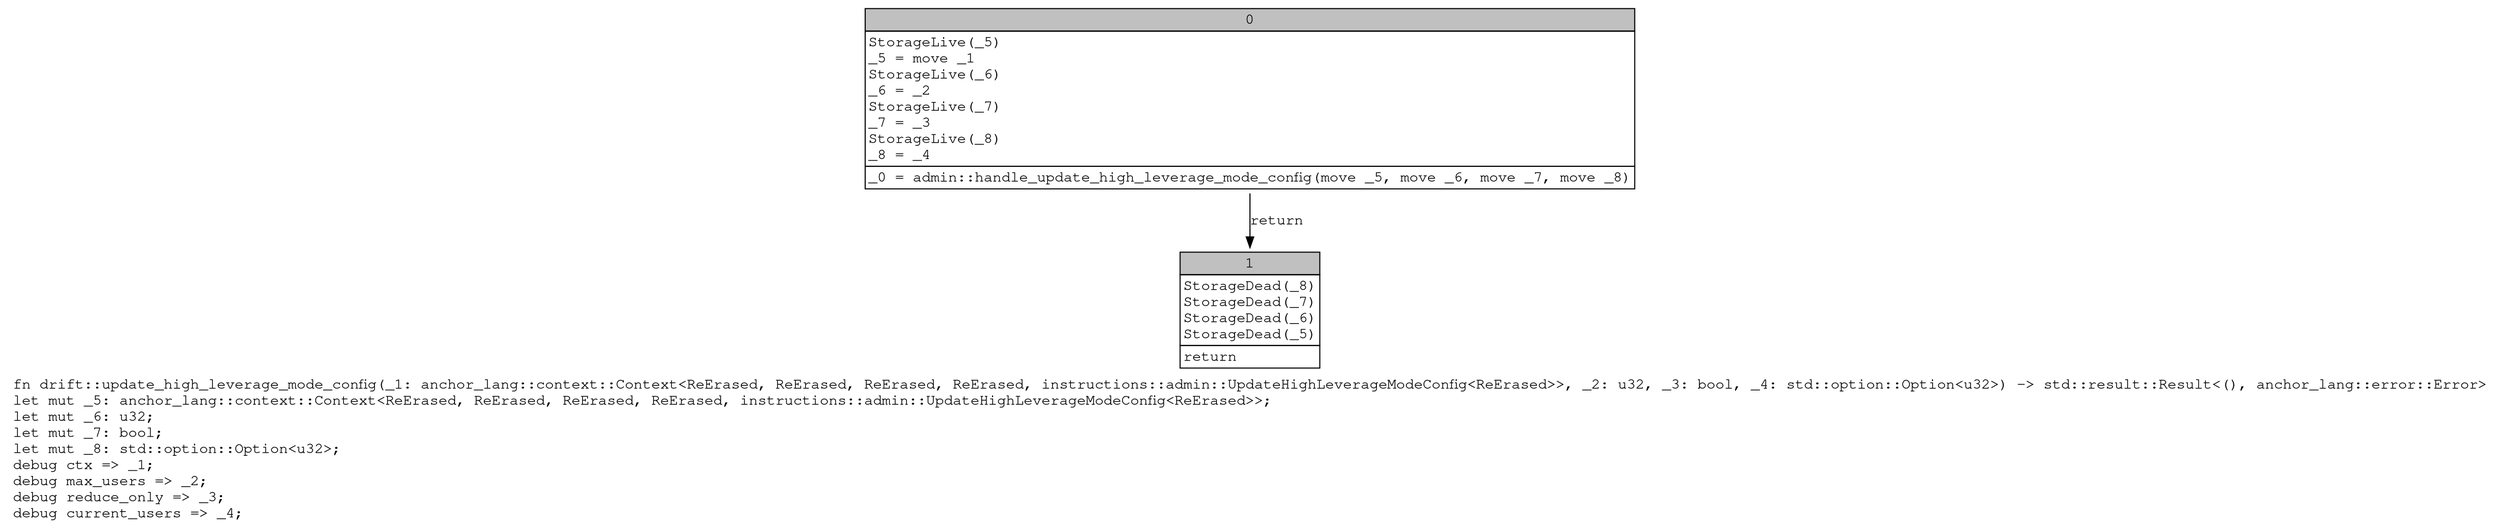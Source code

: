 digraph Mir_0_20133 {
    graph [fontname="Courier, monospace"];
    node [fontname="Courier, monospace"];
    edge [fontname="Courier, monospace"];
    label=<fn drift::update_high_leverage_mode_config(_1: anchor_lang::context::Context&lt;ReErased, ReErased, ReErased, ReErased, instructions::admin::UpdateHighLeverageModeConfig&lt;ReErased&gt;&gt;, _2: u32, _3: bool, _4: std::option::Option&lt;u32&gt;) -&gt; std::result::Result&lt;(), anchor_lang::error::Error&gt;<br align="left"/>let mut _5: anchor_lang::context::Context&lt;ReErased, ReErased, ReErased, ReErased, instructions::admin::UpdateHighLeverageModeConfig&lt;ReErased&gt;&gt;;<br align="left"/>let mut _6: u32;<br align="left"/>let mut _7: bool;<br align="left"/>let mut _8: std::option::Option&lt;u32&gt;;<br align="left"/>debug ctx =&gt; _1;<br align="left"/>debug max_users =&gt; _2;<br align="left"/>debug reduce_only =&gt; _3;<br align="left"/>debug current_users =&gt; _4;<br align="left"/>>;
    bb0__0_20133 [shape="none", label=<<table border="0" cellborder="1" cellspacing="0"><tr><td bgcolor="gray" align="center" colspan="1">0</td></tr><tr><td align="left" balign="left">StorageLive(_5)<br/>_5 = move _1<br/>StorageLive(_6)<br/>_6 = _2<br/>StorageLive(_7)<br/>_7 = _3<br/>StorageLive(_8)<br/>_8 = _4<br/></td></tr><tr><td align="left">_0 = admin::handle_update_high_leverage_mode_config(move _5, move _6, move _7, move _8)</td></tr></table>>];
    bb1__0_20133 [shape="none", label=<<table border="0" cellborder="1" cellspacing="0"><tr><td bgcolor="gray" align="center" colspan="1">1</td></tr><tr><td align="left" balign="left">StorageDead(_8)<br/>StorageDead(_7)<br/>StorageDead(_6)<br/>StorageDead(_5)<br/></td></tr><tr><td align="left">return</td></tr></table>>];
    bb0__0_20133 -> bb1__0_20133 [label="return"];
}

